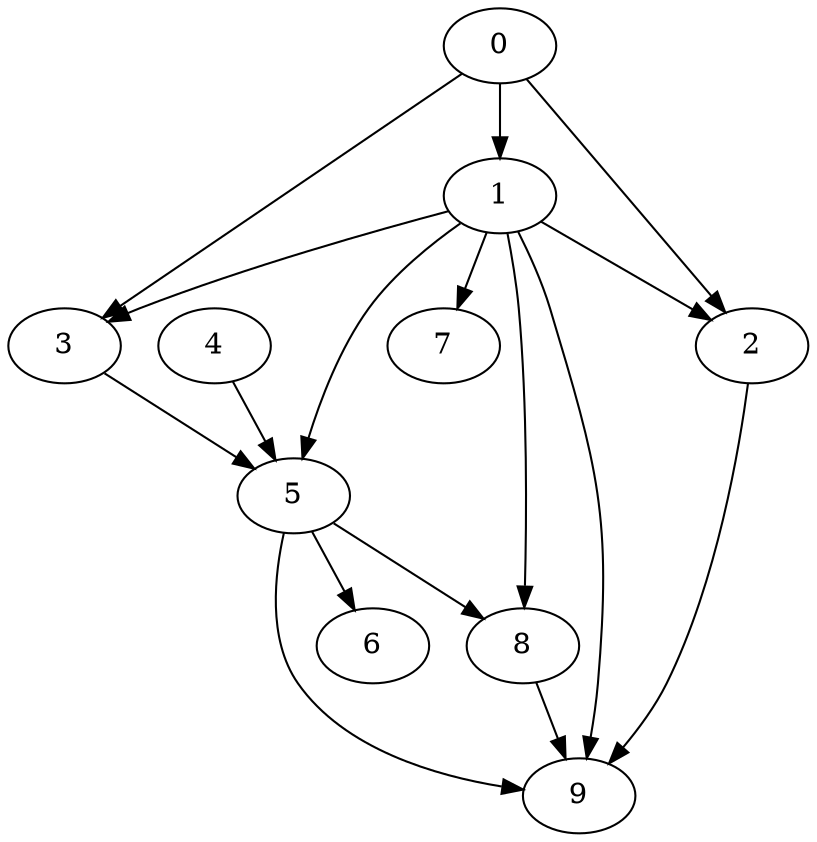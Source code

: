 digraph "Random_Nodes_10_Density_1.60_CCR_0.10_WeightType_Random#1_Homogeneous-6" {
0 [Weight=206];
1 [Weight=82];
4 [Weight=103];
3 [Weight=82];
5 [Weight=82];
8 [Weight=144];
2 [Weight=103];
9 [Weight=103];
6 [Weight=82];
7 [Weight=62];
1 -> 8 [Weight=10];
1 -> 7 [Weight=7];
5 -> 8 [Weight=8];
0 -> 1 [Weight=5];
3 -> 5 [Weight=7];
1 -> 5 [Weight=3];
5 -> 9 [Weight=10];
0 -> 3 [Weight=8];
5 -> 6 [Weight=4];
8 -> 9 [Weight=4];
2 -> 9 [Weight=8];
1 -> 3 [Weight=7];
1 -> 2 [Weight=5];
4 -> 5 [Weight=7];
1 -> 9 [Weight=6];
0 -> 2 [Weight=6];
}
